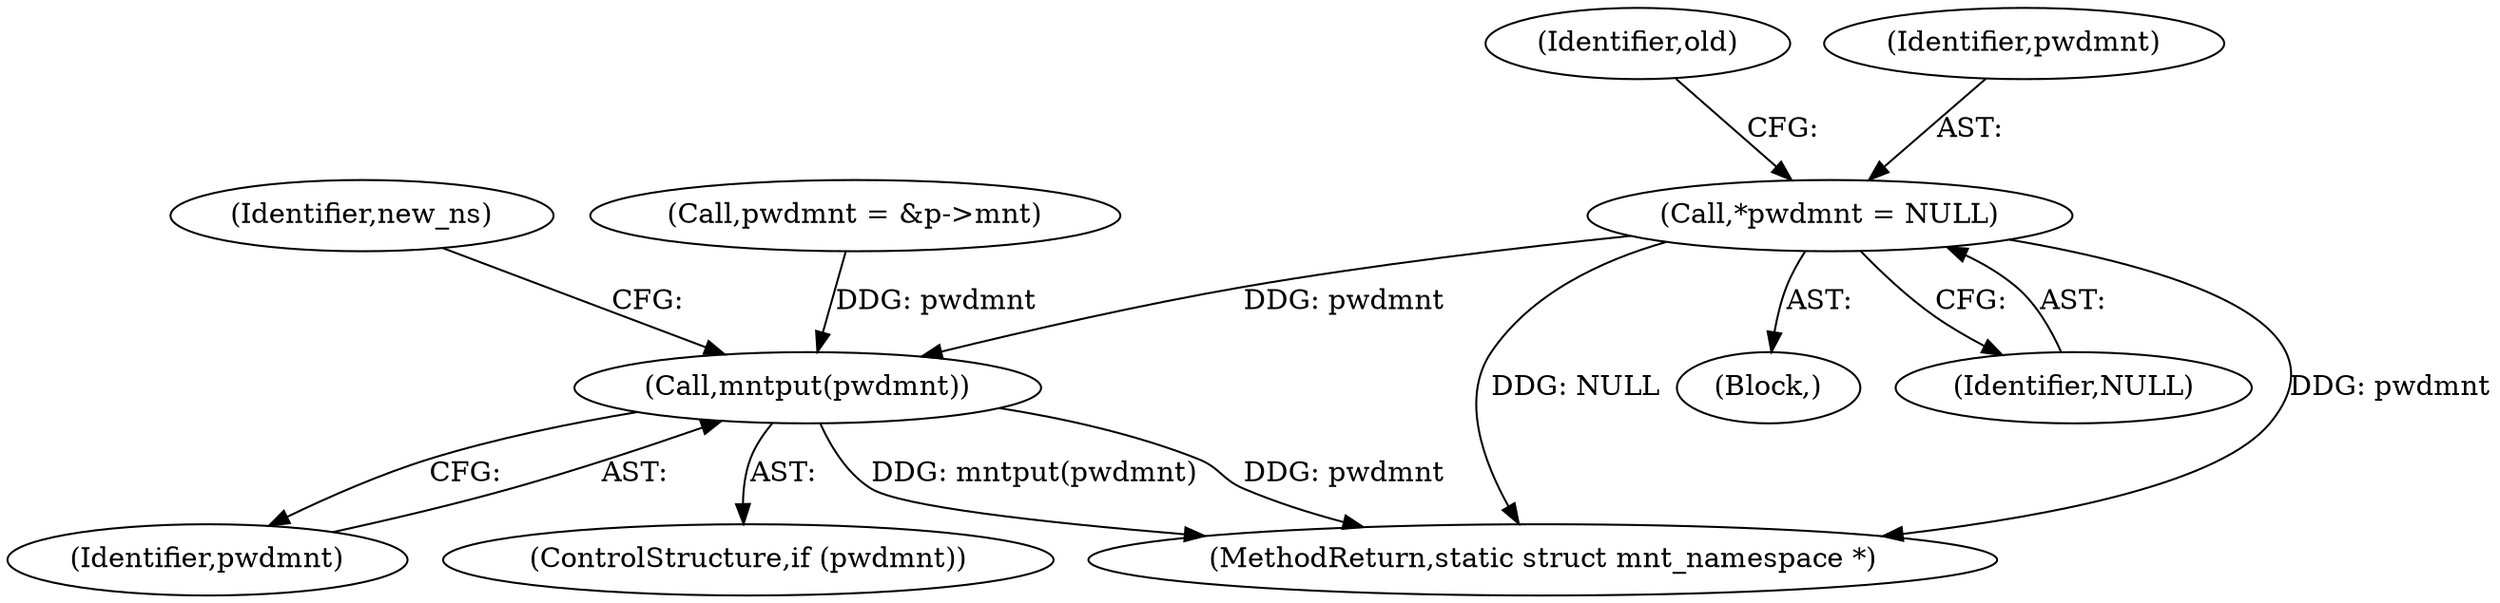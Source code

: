 digraph "0_linux_132c94e31b8bca8ea921f9f96a57d684fa4ae0a9_0@pointer" {
"1000113" [label="(Call,*pwdmnt = NULL)"];
"1000259" [label="(Call,mntput(pwdmnt))"];
"1000262" [label="(Identifier,new_ns)"];
"1000259" [label="(Call,mntput(pwdmnt))"];
"1000263" [label="(MethodReturn,static struct mnt_namespace *)"];
"1000239" [label="(Call,pwdmnt = &p->mnt)"];
"1000120" [label="(Identifier,old)"];
"1000260" [label="(Identifier,pwdmnt)"];
"1000106" [label="(Block,)"];
"1000113" [label="(Call,*pwdmnt = NULL)"];
"1000115" [label="(Identifier,NULL)"];
"1000257" [label="(ControlStructure,if (pwdmnt))"];
"1000114" [label="(Identifier,pwdmnt)"];
"1000113" -> "1000106"  [label="AST: "];
"1000113" -> "1000115"  [label="CFG: "];
"1000114" -> "1000113"  [label="AST: "];
"1000115" -> "1000113"  [label="AST: "];
"1000120" -> "1000113"  [label="CFG: "];
"1000113" -> "1000263"  [label="DDG: pwdmnt"];
"1000113" -> "1000263"  [label="DDG: NULL"];
"1000113" -> "1000259"  [label="DDG: pwdmnt"];
"1000259" -> "1000257"  [label="AST: "];
"1000259" -> "1000260"  [label="CFG: "];
"1000260" -> "1000259"  [label="AST: "];
"1000262" -> "1000259"  [label="CFG: "];
"1000259" -> "1000263"  [label="DDG: mntput(pwdmnt)"];
"1000259" -> "1000263"  [label="DDG: pwdmnt"];
"1000239" -> "1000259"  [label="DDG: pwdmnt"];
}
